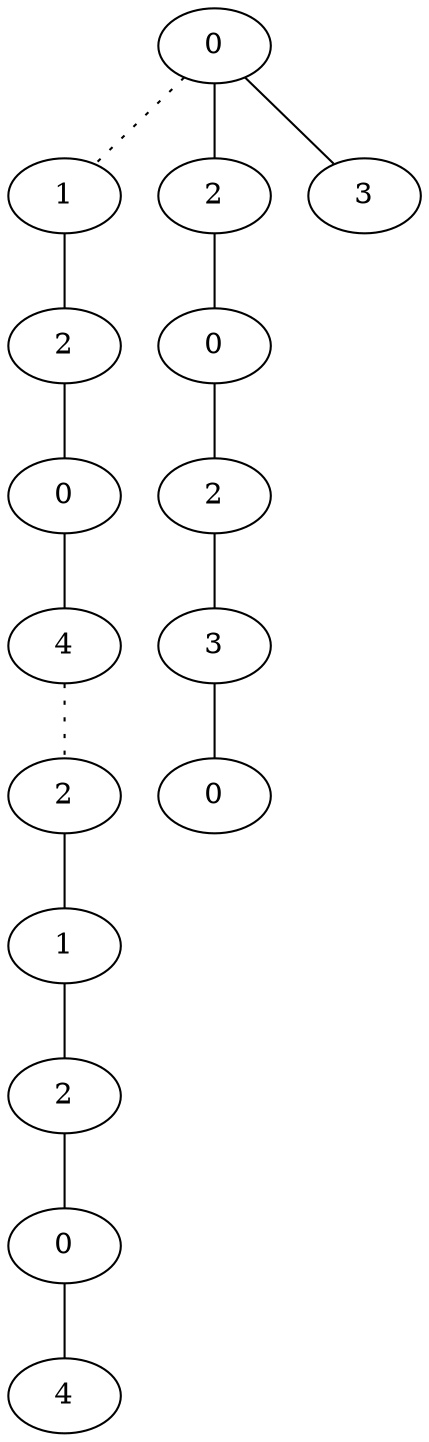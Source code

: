 graph {
a0[label=0];
a1[label=1];
a2[label=2];
a3[label=0];
a4[label=4];
a5[label=2];
a6[label=1];
a7[label=2];
a8[label=0];
a9[label=4];
a10[label=2];
a11[label=0];
a12[label=2];
a13[label=3];
a14[label=0];
a15[label=3];
a0 -- a1 [style=dotted];
a0 -- a10;
a0 -- a15;
a1 -- a2;
a2 -- a3;
a3 -- a4;
a4 -- a5 [style=dotted];
a5 -- a6;
a6 -- a7;
a7 -- a8;
a8 -- a9;
a10 -- a11;
a11 -- a12;
a12 -- a13;
a13 -- a14;
}
